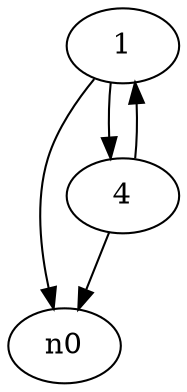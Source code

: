 digraph G {
    n1 [label="1"];
    n1 -> n0;
    n1 -> n2;
    n2 [label="4"];
    n2 -> n1;
    n2 -> n0;
}
